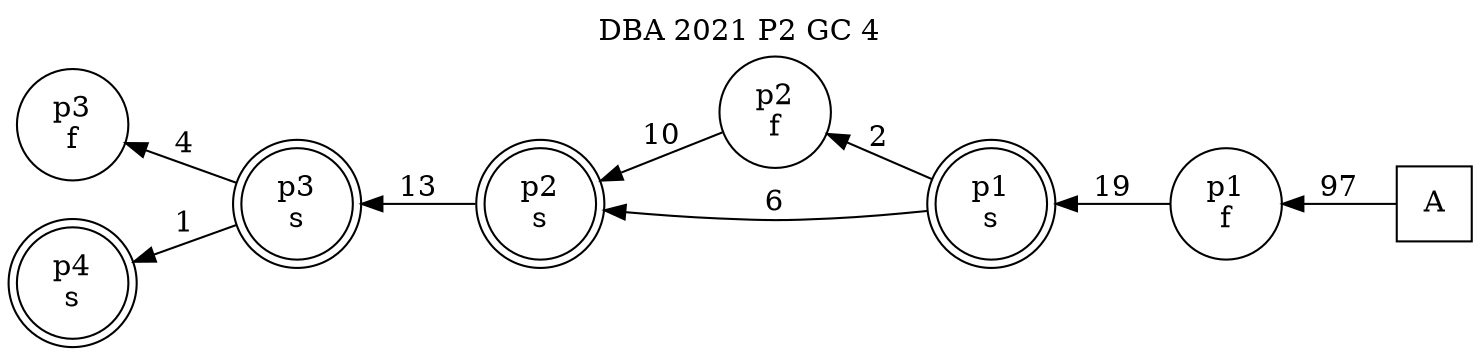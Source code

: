 digraph DBA_2021_P2_GC_4_GOOD {
labelloc="tl"
label= " DBA 2021 P2 GC 4 "
rankdir="RL";
graph [ size=" 10 , 10 !"]

"A" [shape="square" label="A"]
"p1_f" [shape="circle" label="p1
f"]
"p1_s" [shape="doublecircle" label="p1
s"]
"p2_f" [shape="circle" label="p2
f"]
"p2_s" [shape="doublecircle" label="p2
s"]
"p3_s" [shape="doublecircle" label="p3
s"]
"p3_f" [shape="circle" label="p3
f"]
"p4_s" [shape="doublecircle" label="p4
s"]
"A" -> "p1_f" [ label=97]
"p1_f" -> "p1_s" [ label=19]
"p1_s" -> "p2_f" [ label=2]
"p1_s" -> "p2_s" [ label=6]
"p2_f" -> "p2_s" [ label=10]
"p2_s" -> "p3_s" [ label=13]
"p3_s" -> "p3_f" [ label=4]
"p3_s" -> "p4_s" [ label=1]
}
